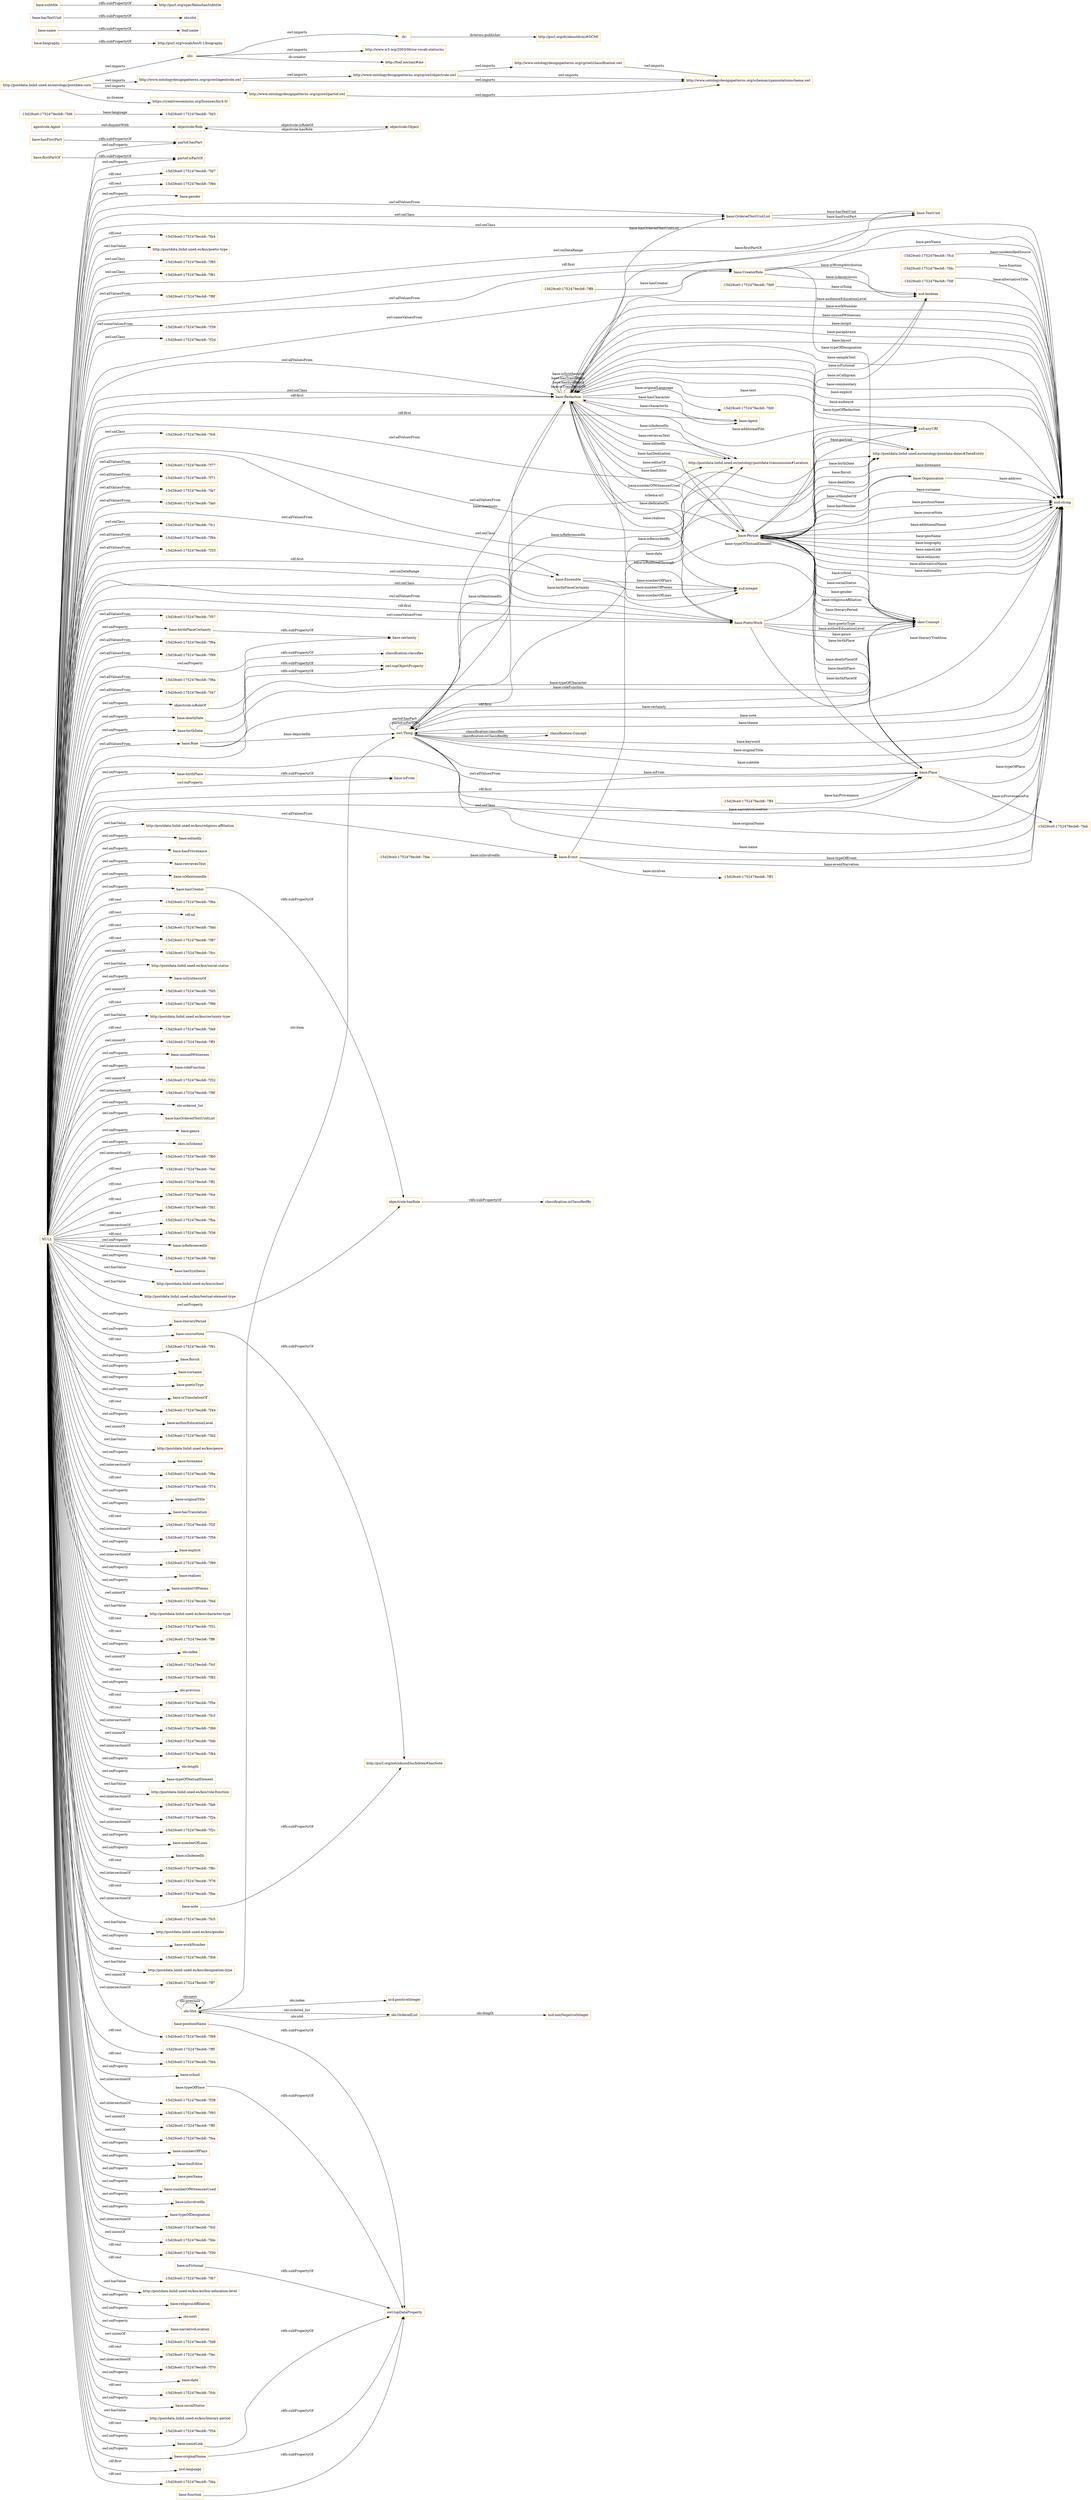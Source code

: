 digraph ar2dtool_diagram { 
rankdir=LR;
size="1501"
node [shape = rectangle, color="orange"]; "-15d29ce0:1752479ecb8:-7f85" "-15d29ce0:1752479ecb8:-7f61" "base:Role" "-15d29ce0:1752479ecb8:-7f8f" "-15d29ce0:1752479ecb8:-7ff4" "base:OrderedTextUnitList" "-15d29ce0:1752479ecb8:-7f39" "-15d29ce0:1752479ecb8:-7f2d" "-15d29ce0:1752479ecb8:-7fcd" "agentrole:Agent" "-15d29ce0:1752479ecb8:-7feb" "base:Agent" "base:CreatorRole" "base:Person" "base:Organisation" "-15d29ce0:1752479ecb8:-7fdc" "-15d29ce0:1752479ecb8:-7ff1" "base:Redaction" "-15d29ce0:1752479ecb8:-7fc6" "-15d29ce0:1752479ecb8:-7fd9" "base:Ensemble" "-15d29ce0:1752479ecb8:-7ff8" "-15d29ce0:1752479ecb8:-7f77" "-15d29ce0:1752479ecb8:-7f71" "-15d29ce0:1752479ecb8:-7fa7" "-15d29ce0:1752479ecb8:-7fa0" "base:TextUnit" "-15d29ce0:1752479ecb8:-7fc1" "-15d29ce0:1752479ecb8:-7f94" "-15d29ce0:1752479ecb8:-7f33" "-15d29ce0:1752479ecb8:-7fee" "skos:Concept" "http://postdata.linhd.uned.es/ontology/postdata-dates#DateEntity" "base:Place" "-15d29ce0:1752479ecb8:-7f57" "base:Event" "-15d29ce0:1752479ecb8:-7f6a" "-15d29ce0:1752479ecb8:-7f99" "http://postdata.linhd.uned.es/ontology/postdata-transmission#Location" "-15d29ce0:1752479ecb8:-7f8a" "-15d29ce0:1752479ecb8:-7f47" "-15d29ce0:1752479ecb8:-7fd6" "-15d29ce0:1752479ecb8:-7fdf" "base:PoeticWork" "owl:Thing" "objectrole:Role" "objectrole:Object" "olo:Slot" "olo:OrderedList" "classification:Concept" ; /*classes style*/
	"base:deathDate" -> "owl:topObjectProperty" [ label = "rdfs:subPropertyOf" ];
	"http://www.ontologydesignpatterns.org/cp/owl/objectrole.owl" -> "http://www.ontologydesignpatterns.org/cp/owl/classification.owl" [ label = "owl:imports" ];
	"http://www.ontologydesignpatterns.org/cp/owl/objectrole.owl" -> "http://www.ontologydesignpatterns.org/schemas/cpannotationschema.owl" [ label = "owl:imports" ];
	"http://www.ontologydesignpatterns.org/cp/owl/classification.owl" -> "http://www.ontologydesignpatterns.org/schemas/cpannotationschema.owl" [ label = "owl:imports" ];
	"base:firstPartOf" -> "partof:isPartOf" [ label = "rdfs:subPropertyOf" ];
	"agentrole:Agent" -> "objectrole:Role" [ label = "owl:disjointWith" ];
	"dc:" -> "http://purl.org/dc/aboutdcmi#DCMI" [ label = "dcterms:publisher" ];
	"olo:" -> "http://www.w3.org/2003/06/sw-vocab-status/ns" [ label = "owl:imports" ];
	"olo:" -> "dc:" [ label = "owl:imports" ];
	"olo:" -> "http://foaf.me/zazi#me" [ label = "dc:creator" ];
	"base:birthPlaceCertainty" -> "base:certainty" [ label = "rdfs:subPropertyOf" ];
	"base:biography" -> "http://purl.org/vocab/bio/0.1/biography" [ label = "rdfs:subPropertyOf" ];
	"objectrole:isRoleOf" -> "classification:classifies" [ label = "rdfs:subPropertyOf" ];
	"base:nameLink" -> "owl:topDataProperty" [ label = "rdfs:subPropertyOf" ];
	"base:sourceNote" -> "http://purl.org/net/nknouf/ns/bibtex#hasNote" [ label = "rdfs:subPropertyOf" ];
	"base:name" -> "foaf:name" [ label = "rdfs:subPropertyOf" ];
	"base:hasTextUnit" -> "olo:slot" [ label = "rdfs:subPropertyOf" ];
	"NULL" -> "base:birthPlace" [ label = "owl:onProperty" ];
	"NULL" -> "http://postdata.linhd.uned.es/kos/religious-affiliation" [ label = "owl:hasValue" ];
	"NULL" -> "-15d29ce0:1752479ecb8:-7f6a" [ label = "owl:allValuesFrom" ];
	"NULL" -> "base:PoeticWork" [ label = "owl:allValuesFrom" ];
	"NULL" -> "base:CreatorRole" [ label = "owl:someValuesFrom" ];
	"NULL" -> "base:editedIn" [ label = "owl:onProperty" ];
	"NULL" -> "base:Place" [ label = "rdf:first" ];
	"NULL" -> "base:hasProvenance" [ label = "owl:onProperty" ];
	"NULL" -> "base:retrievesText" [ label = "owl:onProperty" ];
	"NULL" -> "-15d29ce0:1752479ecb8:-7f33" [ label = "owl:allValuesFrom" ];
	"NULL" -> "-15d29ce0:1752479ecb8:-7f8f" [ label = "owl:allValuesFrom" ];
	"NULL" -> "base:PoeticWork" [ label = "rdf:first" ];
	"NULL" -> "base:isMentionedIn" [ label = "owl:onProperty" ];
	"NULL" -> "base:birthDate" [ label = "owl:onProperty" ];
	"NULL" -> "-15d29ce0:1752479ecb8:-7f6e" [ label = "rdf:rest" ];
	"NULL" -> "rdf:nil" [ label = "rdf:rest" ];
	"NULL" -> "-15d29ce0:1752479ecb8:-7fdd" [ label = "rdf:rest" ];
	"NULL" -> "-15d29ce0:1752479ecb8:-7f87" [ label = "rdf:rest" ];
	"NULL" -> "-15d29ce0:1752479ecb8:-7fcc" [ label = "owl:unionOf" ];
	"NULL" -> "http://postdata.linhd.uned.es/kos/social-status" [ label = "owl:hasValue" ];
	"NULL" -> "base:isSynthesisOf" [ label = "owl:onProperty" ];
	"NULL" -> "base:birthPlaceCertainty" [ label = "owl:onProperty" ];
	"NULL" -> "-15d29ce0:1752479ecb8:-7fd5" [ label = "owl:unionOf" ];
	"NULL" -> "-15d29ce0:1752479ecb8:-7f96" [ label = "rdf:rest" ];
	"NULL" -> "http://postdata.linhd.uned.es/kos/certainty-type" [ label = "owl:hasValue" ];
	"NULL" -> "-15d29ce0:1752479ecb8:-7fe9" [ label = "rdf:rest" ];
	"NULL" -> "-15d29ce0:1752479ecb8:-7ff3" [ label = "owl:unionOf" ];
	"NULL" -> "base:unusedWitnesses" [ label = "owl:onProperty" ];
	"NULL" -> "objectrole:isRoleOf" [ label = "owl:onProperty" ];
	"NULL" -> "base:roleFunction" [ label = "owl:onProperty" ];
	"NULL" -> "-15d29ce0:1752479ecb8:-7f32" [ label = "owl:unionOf" ];
	"NULL" -> "partof:isPartOf" [ label = "owl:onProperty" ];
	"NULL" -> "-15d29ce0:1752479ecb8:-7f9f" [ label = "owl:intersectionOf" ];
	"NULL" -> "olo:ordered_list" [ label = "owl:onProperty" ];
	"NULL" -> "base:hasOrderedTextUnitList" [ label = "owl:onProperty" ];
	"NULL" -> "-15d29ce0:1752479ecb8:-7fc6" [ label = "owl:onClass" ];
	"NULL" -> "base:Role" [ label = "owl:allValuesFrom" ];
	"NULL" -> "base:genre" [ label = "owl:onProperty" ];
	"NULL" -> "base:OrderedTextUnitList" [ label = "owl:allValuesFrom" ];
	"NULL" -> "skos:inScheme" [ label = "owl:onProperty" ];
	"NULL" -> "-15d29ce0:1752479ecb8:-7f60" [ label = "owl:intersectionOf" ];
	"NULL" -> "base:CreatorRole" [ label = "owl:allValuesFrom" ];
	"NULL" -> "http://postdata.linhd.uned.es/ontology/postdata-dates#DateEntity" [ label = "owl:onClass" ];
	"NULL" -> "-15d29ce0:1752479ecb8:-7fef" [ label = "rdf:rest" ];
	"NULL" -> "-15d29ce0:1752479ecb8:-7ff2" [ label = "rdf:rest" ];
	"NULL" -> "-15d29ce0:1752479ecb8:-7fa7" [ label = "owl:allValuesFrom" ];
	"NULL" -> "-15d29ce0:1752479ecb8:-7fce" [ label = "rdf:rest" ];
	"NULL" -> "base:Ensemble" [ label = "owl:allValuesFrom" ];
	"NULL" -> "-15d29ce0:1752479ecb8:-7fd1" [ label = "rdf:rest" ];
	"NULL" -> "-15d29ce0:1752479ecb8:-7fba" [ label = "owl:intersectionOf" ];
	"NULL" -> "-15d29ce0:1752479ecb8:-7f36" [ label = "rdf:rest" ];
	"NULL" -> "base:isReferencedIn" [ label = "owl:onProperty" ];
	"NULL" -> "-15d29ce0:1752479ecb8:-7f46" [ label = "owl:intersectionOf" ];
	"NULL" -> "base:hasSynthesis" [ label = "owl:onProperty" ];
	"NULL" -> "base:Agent" [ label = "rdf:first" ];
	"NULL" -> "http://postdata.linhd.uned.es/kos/school" [ label = "owl:hasValue" ];
	"NULL" -> "skos:Concept" [ label = "rdf:first" ];
	"NULL" -> "http://postdata.linhd.uned.es/kos/textual-element-type" [ label = "owl:hasValue" ];
	"NULL" -> "base:literaryPeriod" [ label = "owl:onProperty" ];
	"NULL" -> "-15d29ce0:1752479ecb8:-7f91" [ label = "rdf:rest" ];
	"NULL" -> "base:floruit" [ label = "owl:onProperty" ];
	"NULL" -> "-15d29ce0:1752479ecb8:-7f71" [ label = "owl:allValuesFrom" ];
	"NULL" -> "xsd:string" [ label = "owl:onDataRange" ];
	"NULL" -> "base:surname" [ label = "owl:onProperty" ];
	"NULL" -> "base:poeticType" [ label = "owl:onProperty" ];
	"NULL" -> "base:isTranslationOf" [ label = "owl:onProperty" ];
	"NULL" -> "-15d29ce0:1752479ecb8:-7f44" [ label = "rdf:rest" ];
	"NULL" -> "base:authorEducationLevel" [ label = "owl:onProperty" ];
	"NULL" -> "-15d29ce0:1752479ecb8:-7fd2" [ label = "owl:unionOf" ];
	"NULL" -> "-15d29ce0:1752479ecb8:-7fc1" [ label = "owl:onClass" ];
	"NULL" -> "http://postdata.linhd.uned.es/kos/genre" [ label = "owl:hasValue" ];
	"NULL" -> "base:forename" [ label = "owl:onProperty" ];
	"NULL" -> "-15d29ce0:1752479ecb8:-7f8e" [ label = "owl:intersectionOf" ];
	"NULL" -> "-15d29ce0:1752479ecb8:-7f74" [ label = "rdf:rest" ];
	"NULL" -> "base:originalTitle" [ label = "owl:onProperty" ];
	"NULL" -> "base:hasTranslation" [ label = "owl:onProperty" ];
	"NULL" -> "-15d29ce0:1752479ecb8:-7f2f" [ label = "rdf:rest" ];
	"NULL" -> "-15d29ce0:1752479ecb8:-7f56" [ label = "owl:intersectionOf" ];
	"NULL" -> "base:Redaction" [ label = "owl:allValuesFrom" ];
	"NULL" -> "-15d29ce0:1752479ecb8:-7f94" [ label = "owl:allValuesFrom" ];
	"NULL" -> "base:explicit" [ label = "owl:onProperty" ];
	"NULL" -> "-15d29ce0:1752479ecb8:-7f89" [ label = "owl:intersectionOf" ];
	"NULL" -> "base:realises" [ label = "owl:onProperty" ];
	"NULL" -> "base:numberOfPoems" [ label = "owl:onProperty" ];
	"NULL" -> "base:PoeticWork" [ label = "owl:someValuesFrom" ];
	"NULL" -> "-15d29ce0:1752479ecb8:-7fed" [ label = "owl:unionOf" ];
	"NULL" -> "http://postdata.linhd.uned.es/kos/character-type" [ label = "owl:hasValue" ];
	"NULL" -> "-15d29ce0:1752479ecb8:-7f31" [ label = "rdf:rest" ];
	"NULL" -> "-15d29ce0:1752479ecb8:-7ff6" [ label = "rdf:rest" ];
	"NULL" -> "olo:index" [ label = "owl:onProperty" ];
	"NULL" -> "-15d29ce0:1752479ecb8:-7fcf" [ label = "owl:unionOf" ];
	"NULL" -> "-15d29ce0:1752479ecb8:-7f82" [ label = "rdf:rest" ];
	"NULL" -> "olo:previous" [ label = "owl:onProperty" ];
	"NULL" -> "-15d29ce0:1752479ecb8:-7f5e" [ label = "rdf:rest" ];
	"NULL" -> "-15d29ce0:1752479ecb8:-7fc3" [ label = "rdf:rest" ];
	"NULL" -> "-15d29ce0:1752479ecb8:-7f69" [ label = "owl:intersectionOf" ];
	"NULL" -> "-15d29ce0:1752479ecb8:-7fdb" [ label = "owl:unionOf" ];
	"NULL" -> "-15d29ce0:1752479ecb8:-7f84" [ label = "owl:intersectionOf" ];
	"NULL" -> "-15d29ce0:1752479ecb8:-7f2d" [ label = "owl:onClass" ];
	"NULL" -> "base:PoeticWork" [ label = "owl:onClass" ];
	"NULL" -> "-15d29ce0:1752479ecb8:-7f57" [ label = "owl:allValuesFrom" ];
	"NULL" -> "xsd:string" [ label = "rdf:first" ];
	"NULL" -> "olo:length" [ label = "owl:onProperty" ];
	"NULL" -> "base:typeOfTextualElement" [ label = "owl:onProperty" ];
	"NULL" -> "http://postdata.linhd.uned.es/kos/role-function" [ label = "owl:hasValue" ];
	"NULL" -> "-15d29ce0:1752479ecb8:-7f77" [ label = "owl:allValuesFrom" ];
	"NULL" -> "-15d29ce0:1752479ecb8:-7f85" [ label = "owl:onClass" ];
	"NULL" -> "-15d29ce0:1752479ecb8:-7fa6" [ label = "owl:intersectionOf" ];
	"NULL" -> "-15d29ce0:1752479ecb8:-7f2a" [ label = "rdf:rest" ];
	"NULL" -> "-15d29ce0:1752479ecb8:-7f2c" [ label = "owl:intersectionOf" ];
	"NULL" -> "base:numberOfLines" [ label = "owl:onProperty" ];
	"NULL" -> "base:isIndexedIn" [ label = "owl:onProperty" ];
	"NULL" -> "-15d29ce0:1752479ecb8:-7f8c" [ label = "rdf:rest" ];
	"NULL" -> "-15d29ce0:1752479ecb8:-7f76" [ label = "owl:intersectionOf" ];
	"NULL" -> "-15d29ce0:1752479ecb8:-7fbe" [ label = "rdf:rest" ];
	"NULL" -> "-15d29ce0:1752479ecb8:-7fc5" [ label = "owl:intersectionOf" ];
	"NULL" -> "-15d29ce0:1752479ecb8:-7f61" [ label = "owl:onClass" ];
	"NULL" -> "-15d29ce0:1752479ecb8:-7f8a" [ label = "owl:allValuesFrom" ];
	"NULL" -> "http://postdata.linhd.uned.es/kos/gender" [ label = "owl:hasValue" ];
	"NULL" -> "base:workNumber" [ label = "owl:onProperty" ];
	"NULL" -> "-15d29ce0:1752479ecb8:-7fb8" [ label = "rdf:rest" ];
	"NULL" -> "base:hasCreator" [ label = "owl:onProperty" ];
	"NULL" -> "http://postdata.linhd.uned.es/kos/designation-type" [ label = "owl:hasValue" ];
	"NULL" -> "-15d29ce0:1752479ecb8:-7ff7" [ label = "owl:unionOf" ];
	"NULL" -> "-15d29ce0:1752479ecb8:-7f98" [ label = "owl:intersectionOf" ];
	"NULL" -> "base:deathDate" [ label = "owl:onProperty" ];
	"NULL" -> "base:isFrom" [ label = "owl:onProperty" ];
	"NULL" -> "-15d29ce0:1752479ecb8:-7ff5" [ label = "rdf:rest" ];
	"NULL" -> "-15d29ce0:1752479ecb8:-7fd4" [ label = "rdf:rest" ];
	"NULL" -> "base:Redaction" [ label = "owl:onClass" ];
	"NULL" -> "base:school" [ label = "owl:onProperty" ];
	"NULL" -> "xsd:integer" [ label = "owl:onDataRange" ];
	"NULL" -> "-15d29ce0:1752479ecb8:-7f38" [ label = "owl:intersectionOf" ];
	"NULL" -> "-15d29ce0:1752479ecb8:-7f47" [ label = "owl:allValuesFrom" ];
	"NULL" -> "-15d29ce0:1752479ecb8:-7f93" [ label = "owl:intersectionOf" ];
	"NULL" -> "-15d29ce0:1752479ecb8:-7ff0" [ label = "owl:unionOf" ];
	"NULL" -> "-15d29ce0:1752479ecb8:-7f99" [ label = "owl:allValuesFrom" ];
	"NULL" -> "objectrole:hasRole" [ label = "owl:onProperty" ];
	"NULL" -> "partof:hasPart" [ label = "owl:onProperty" ];
	"NULL" -> "base:Place" [ label = "owl:onClass" ];
	"NULL" -> "-15d29ce0:1752479ecb8:-7fea" [ label = "owl:unionOf" ];
	"NULL" -> "base:numberOfPlays" [ label = "owl:onProperty" ];
	"NULL" -> "base:hasEditor" [ label = "owl:onProperty" ];
	"NULL" -> "base:penName" [ label = "owl:onProperty" ];
	"NULL" -> "base:nameLink" [ label = "owl:onProperty" ];
	"NULL" -> "base:Ensemble" [ label = "rdf:first" ];
	"NULL" -> "-15d29ce0:1752479ecb8:-7fa0" [ label = "owl:allValuesFrom" ];
	"NULL" -> "base:numberOfWitnessesUsed" [ label = "owl:onProperty" ];
	"NULL" -> "base:isInvolvedIn" [ label = "owl:onProperty" ];
	"NULL" -> "base:typeOfDesignation" [ label = "owl:onProperty" ];
	"NULL" -> "http://postdata.linhd.uned.es/ontology/postdata-transmission#Location" [ label = "owl:allValuesFrom" ];
	"NULL" -> "base:Redaction" [ label = "rdf:first" ];
	"NULL" -> "-15d29ce0:1752479ecb8:-7fc0" [ label = "owl:intersectionOf" ];
	"NULL" -> "-15d29ce0:1752479ecb8:-7fde" [ label = "owl:unionOf" ];
	"NULL" -> "-15d29ce0:1752479ecb8:-7f30" [ label = "rdf:rest" ];
	"NULL" -> "-15d29ce0:1752479ecb8:-7f67" [ label = "rdf:rest" ];
	"NULL" -> "http://postdata.linhd.uned.es/kos/author-education-level" [ label = "owl:hasValue" ];
	"NULL" -> "base:originalName" [ label = "owl:onProperty" ];
	"NULL" -> "base:religiousAffiliation" [ label = "owl:onProperty" ];
	"NULL" -> "olo:next" [ label = "owl:onProperty" ];
	"NULL" -> "base:sourceNote" [ label = "owl:onProperty" ];
	"NULL" -> "base:narrativeLocation" [ label = "owl:onProperty" ];
	"NULL" -> "-15d29ce0:1752479ecb8:-7fd8" [ label = "owl:unionOf" ];
	"NULL" -> "-15d29ce0:1752479ecb8:-7fec" [ label = "rdf:rest" ];
	"NULL" -> "-15d29ce0:1752479ecb8:-7f70" [ label = "owl:intersectionOf" ];
	"NULL" -> "base:certainty" [ label = "owl:onProperty" ];
	"NULL" -> "base:date" [ label = "owl:onProperty" ];
	"NULL" -> "-15d29ce0:1752479ecb8:-7fcb" [ label = "rdf:rest" ];
	"NULL" -> "base:TextUnit" [ label = "owl:onClass" ];
	"NULL" -> "base:Place" [ label = "owl:allValuesFrom" ];
	"NULL" -> "base:socialStatus" [ label = "owl:onProperty" ];
	"NULL" -> "http://postdata.linhd.uned.es/kos/literary-period" [ label = "owl:hasValue" ];
	"NULL" -> "http://postdata.linhd.uned.es/ontology/postdata-dates#DateEntity" [ label = "owl:allValuesFrom" ];
	"NULL" -> "-15d29ce0:1752479ecb8:-7f54" [ label = "rdf:rest" ];
	"NULL" -> "xsd:language" [ label = "rdf:first" ];
	"NULL" -> "-15d29ce0:1752479ecb8:-7fda" [ label = "rdf:rest" ];
	"NULL" -> "-15d29ce0:1752479ecb8:-7fd7" [ label = "rdf:rest" ];
	"NULL" -> "-15d29ce0:1752479ecb8:-7f9d" [ label = "rdf:rest" ];
	"NULL" -> "base:gender" [ label = "owl:onProperty" ];
	"NULL" -> "-15d29ce0:1752479ecb8:-7fa4" [ label = "rdf:rest" ];
	"NULL" -> "http://postdata.linhd.uned.es/kos/poetic-type" [ label = "owl:hasValue" ];
	"NULL" -> "base:OrderedTextUnitList" [ label = "owl:onClass" ];
	"NULL" -> "base:Event" [ label = "owl:allValuesFrom" ];
	"NULL" -> "-15d29ce0:1752479ecb8:-7f39" [ label = "owl:someValuesFrom" ];
	"base:hasFirstPart" -> "partof:hasPart" [ label = "rdfs:subPropertyOf" ];
	"base:hasCreator" -> "objectrole:hasRole" [ label = "rdfs:subPropertyOf" ];
	"base:birthPlace" -> "base:isFrom" [ label = "rdfs:subPropertyOf" ];
	"http://www.ontologydesignpatterns.org/cp/owl/agentrole.owl" -> "http://www.ontologydesignpatterns.org/cp/owl/objectrole.owl" [ label = "owl:imports" ];
	"http://www.ontologydesignpatterns.org/cp/owl/agentrole.owl" -> "http://www.ontologydesignpatterns.org/schemas/cpannotationschema.owl" [ label = "owl:imports" ];
	"base:isFictional" -> "owl:topDataProperty" [ label = "rdfs:subPropertyOf" ];
	"base:subtitle" -> "http://purl.org/spar/fabio/hasSubtitle" [ label = "rdfs:subPropertyOf" ];
	"base:function" -> "owl:topDataProperty" [ label = "rdfs:subPropertyOf" ];
	"base:originalName" -> "owl:topDataProperty" [ label = "rdfs:subPropertyOf" ];
	"http://www.ontologydesignpatterns.org/cp/owl/partof.owl" -> "http://www.ontologydesignpatterns.org/schemas/cpannotationschema.owl" [ label = "owl:imports" ];
	"http://postdata.linhd.uned.es/ontology/postdata-core" -> "https://creativecommons.org/licenses/by/4.0/" [ label = "ns:license" ];
	"http://postdata.linhd.uned.es/ontology/postdata-core" -> "http://www.ontologydesignpatterns.org/cp/owl/partof.owl" [ label = "owl:imports" ];
	"http://postdata.linhd.uned.es/ontology/postdata-core" -> "http://www.ontologydesignpatterns.org/cp/owl/agentrole.owl" [ label = "owl:imports" ];
	"http://postdata.linhd.uned.es/ontology/postdata-core" -> "olo:" [ label = "owl:imports" ];
	"base:note" -> "http://purl.org/net/nknouf/ns/bibtex#hasNote" [ label = "rdfs:subPropertyOf" ];
	"base:birthDate" -> "owl:topObjectProperty" [ label = "rdfs:subPropertyOf" ];
	"base:positionName" -> "owl:topDataProperty" [ label = "rdfs:subPropertyOf" ];
	"objectrole:hasRole" -> "classification:isClassifiedBy" [ label = "rdfs:subPropertyOf" ];
	"base:typeOfPlace" -> "owl:topDataProperty" [ label = "rdfs:subPropertyOf" ];
	"base:Redaction" -> "owl:Thing" [ label = "base:mentions" ];
	"base:Person" -> "xsd:boolean" [ label = "base:isFictional" ];
	"owl:Thing" -> "xsd:string" [ label = "base:narrativeLocation" ];
	"base:CreatorRole" -> "xsd:string" [ label = "base:penName" ];
	"base:Person" -> "base:Place" [ label = "base:deathPlace" ];
	"base:Ensemble" -> "xsd:integer" [ label = "base:numberOfLines" ];
	"base:Redaction" -> "xsd:string" [ label = "base:audienceEducationLevel" ];
	"base:Event" -> "xsd:string" [ label = "base:eventNarration" ];
	"base:Redaction" -> "xsd:string" [ label = "base:workNumber" ];
	"owl:Thing" -> "xsd:string" [ label = "base:originalName" ];
	"base:OrderedTextUnitList" -> "base:TextUnit" [ label = "base:hasTextUnit" ];
	"base:Redaction" -> "base:Person" [ label = "base:hasEditor" ];
	"olo:Slot" -> "olo:Slot" [ label = "olo:previous" ];
	"base:Redaction" -> "xsd:string" [ label = "base:unusedWitnesses" ];
	"base:Place" -> "base:Person" [ label = "base:deathPlaceOf" ];
	"base:Person" -> "http://postdata.linhd.uned.es/ontology/postdata-dates#DateEntity" [ label = "base:floruit" ];
	"base:Person" -> "xsd:string" [ label = "base:surname" ];
	"base:Person" -> "xsd:string" [ label = "base:positionName" ];
	"classification:Concept" -> "owl:Thing" [ label = "classification:classifies" ];
	"-15d29ce0:1752479ecb8:-7ff8" -> "base:CreatorRole" [ label = "base:hasCreator" ];
	"base:Redaction" -> "xsd:string" [ label = "base:paraphrasis" ];
	"base:Person" -> "base:Redaction" [ label = "base:hasDedication" ];
	"base:Event" -> "xsd:string" [ label = "base:typeOfEvent" ];
	"base:Person" -> "http://postdata.linhd.uned.es/ontology/postdata-dates#DateEntity" [ label = "base:deathDate" ];
	"base:Person" -> "base:Place" [ label = "base:birthPlace" ];
	"base:Event" -> "http://postdata.linhd.uned.es/ontology/postdata-transmission#Location" [ label = "base:isRecordedBy" ];
	"base:CreatorRole" -> "xsd:boolean" [ label = "base:isAnonymous" ];
	"base:Redaction" -> "base:Agent" [ label = "base:hasCharacter" ];
	"base:Redaction" -> "xsd:anyURI" [ label = "base:text" ];
	"base:Redaction" -> "xsd:anyURI" [ label = "base:additionalFile" ];
	"base:Person" -> "base:Organisation" [ label = "base:isMemberOf" ];
	"base:Redaction" -> "xsd:string" [ label = "base:layout" ];
	"base:PoeticWork" -> "xsd:boolean" [ label = "base:isCalligram" ];
	"olo:Slot" -> "olo:OrderedList" [ label = "olo:ordered_list" ];
	"base:Redaction" -> "http://postdata.linhd.uned.es/ontology/postdata-transmission#Location" [ label = "base:editedIn" ];
	"base:Redaction" -> "skos:Concept" [ label = "base:typeOfTextualElement" ];
	"olo:OrderedList" -> "xsd:nonNegativeInteger" [ label = "olo:length" ];
	"-15d29ce0:1752479ecb8:-7fee" -> "base:Event" [ label = "base:isInvolvedIn" ];
	"base:PoeticWork" -> "base:Redaction" [ label = "base:isRealisedThrough" ];
	"base:Redaction" -> "base:PoeticWork" [ label = "base:realises" ];
	"base:Person" -> "skos:Concept" [ label = "base:religiousAffiliation" ];
	"base:Person" -> "xsd:string" [ label = "base:sourceNote" ];
	"base:Redaction" -> "xsd:string" [ label = "base:sampleText" ];
	"base:Redaction" -> "xsd:string" [ label = "base:incipit" ];
	"base:Person" -> "http://postdata.linhd.uned.es/ontology/postdata-dates#DateEntity" [ label = "base:birthDate" ];
	"base:Person" -> "owl:Thing" [ label = "base:birthPlaceCertainty" ];
	"base:Person" -> "skos:Concept" [ label = "base:literaryPeriod" ];
	"base:Person" -> "xsd:string" [ label = "base:additionalName" ];
	"base:Person" -> "xsd:string" [ label = "base:genName" ];
	"base:Person" -> "base:Redaction" [ label = "base:editorOf" ];
	"base:CreatorRole" -> "skos:Concept" [ label = "base:typeOfDesignation" ];
	"base:Person" -> "xsd:string" [ label = "base:biography" ];
	"base:Redaction" -> "base:Redaction" [ label = "base:isTranslationOf" ];
	"owl:Thing" -> "skos:Concept" [ label = "base:certainty" ];
	"base:Redaction" -> "base:Redaction" [ label = "base:hasSynthesis" ];
	"olo:OrderedList" -> "olo:Slot" [ label = "olo:slot" ];
	"base:Person" -> "skos:Concept" [ label = "base:school" ];
	"olo:Slot" -> "olo:Slot" [ label = "olo:next" ];
	"owl:Thing" -> "xsd:anyURI" [ label = "schema:url" ];
	"owl:Thing" -> "http://postdata.linhd.uned.es/ontology/postdata-transmission#Location" [ label = "base:isReferencedIn" ];
	"base:PoeticWork" -> "xsd:string" [ label = "base:literaryTradition" ];
	"owl:Thing" -> "xsd:string" [ label = "base:note" ];
	"-15d29ce0:1752479ecb8:-7fcd" -> "xsd:string" [ label = "base:unidentifiedSource" ];
	"owl:Thing" -> "xsd:string" [ label = "base:theme" ];
	"base:Event" -> "-15d29ce0:1752479ecb8:-7ff1" [ label = "base:involves" ];
	"base:Role" -> "skos:Concept" [ label = "base:roleFunction" ];
	"base:PoeticWork" -> "skos:Concept" [ label = "base:poeticType" ];
	"olo:Slot" -> "owl:Thing" [ label = "olo:item" ];
	"base:Place" -> "xsd:string" [ label = "base:typeOfPlace" ];
	"-15d29ce0:1752479ecb8:-7fd9" -> "xsd:boolean" [ label = "base:isSong" ];
	"base:Person" -> "xsd:string" [ label = "base:nameLink" ];
	"base:Ensemble" -> "xsd:integer" [ label = "base:numberOfPlays" ];
	"base:Place" -> "base:Person" [ label = "base:birthPlaceOf" ];
	"base:Redaction" -> "http://postdata.linhd.uned.es/ontology/postdata-transmission#Location" [ label = "base:isIndexedIn" ];
	"base:Person" -> "xsd:string" [ label = "base:ethnicity" ];
	"owl:Thing" -> "xsd:string" [ label = "base:keyword" ];
	"base:Redaction" -> "xsd:string" [ label = "base:commentary" ];
	"base:Redaction" -> "base:OrderedTextUnitList" [ label = "base:hasOrderedTextUnitList" ];
	"owl:Thing" -> "xsd:string" [ label = "base:originalTitle" ];
	"base:Person" -> "skos:Concept" [ label = "base:socialStatus" ];
	"owl:Thing" -> "classification:Concept" [ label = "classification:isClassifiedBy" ];
	"owl:Thing" -> "owl:Thing" [ label = "partof:isPartOf" ];
	"olo:Slot" -> "xsd:positiveInteger" [ label = "olo:index" ];
	"-15d29ce0:1752479ecb8:-7fdc" -> "xsd:string" [ label = "base:function" ];
	"base:PoeticWork" -> "skos:Concept" [ label = "base:authorEducationLevel" ];
	"owl:Thing" -> "base:Place" [ label = "base:isFrom" ];
	"base:Redaction" -> "base:Redaction" [ label = "base:hasTranslation" ];
	"base:CreatorRole" -> "xsd:boolean" [ label = "base:isWrongAttribution" ];
	"owl:Thing" -> "http://postdata.linhd.uned.es/ontology/postdata-dates#DateEntity" [ label = "base:date" ];
	"base:TextUnit" -> "base:Redaction" [ label = "base:firstPartOf" ];
	"base:Person" -> "xsd:string" [ label = "base:alternativeName" ];
	"objectrole:Object" -> "objectrole:Role" [ label = "objectrole:hasRole" ];
	"-15d29ce0:1752479ecb8:-7ff4" -> "base:Place" [ label = "base:hasProvenance" ];
	"base:Person" -> "xsd:string" [ label = "base:nationality" ];
	"owl:Thing" -> "base:Redaction" [ label = "base:isMentionedIn" ];
	"base:OrderedTextUnitList" -> "base:TextUnit" [ label = "base:hasFirstPart" ];
	"base:Person" -> "xsd:anyURI" [ label = "base:portrait" ];
	"-15d29ce0:1752479ecb8:-7fdf" -> "xsd:string" [ label = "base:alternativeTitle" ];
	"base:Organisation" -> "xsd:string" [ label = "base:address" ];
	"base:Role" -> "skos:Concept" [ label = "base:typeOfCharacter" ];
	"base:Organisation" -> "base:Person" [ label = "base:hasMember" ];
	"base:Place" -> "-15d29ce0:1752479ecb8:-7feb" [ label = "base:isProvenanceFor" ];
	"base:Redaction" -> "xsd:string" [ label = "base:explicit" ];
	"owl:Thing" -> "xsd:string" [ label = "base:subtitle" ];
	"base:Redaction" -> "http://postdata.linhd.uned.es/ontology/postdata-transmission#Location" [ label = "base:retrievesText" ];
	"base:Person" -> "skos:Concept" [ label = "base:gender" ];
	"base:PoeticWork" -> "skos:Concept" [ label = "base:genre" ];
	"owl:Thing" -> "xsd:string" [ label = "base:name" ];
	"base:Redaction" -> "base:Person" [ label = "base:dedicatedTo" ];
	"base:Person" -> "xsd:string" [ label = "base:forename" ];
	"base:Redaction" -> "xsd:string" [ label = "base:audience" ];
	"base:Ensemble" -> "xsd:integer" [ label = "base:numberOfPoems" ];
	"base:Redaction" -> "xsd:string" [ label = "base:typeOfRedaction" ];
	"base:Redaction" -> "xsd:integer" [ label = "base:numberOfWitnessesUsed" ];
	"base:Redaction" -> "-15d29ce0:1752479ecb8:-7fd0" [ label = "base:originalLanguage" ];
	"owl:Thing" -> "owl:Thing" [ label = "partof:hasPart" ];
	"base:Role" -> "owl:Thing" [ label = "base:depictedIn" ];
	"base:Agent" -> "base:Redaction" [ label = "base:characterIn" ];
	"-15d29ce0:1752479ecb8:-7fd6" -> "-15d29ce0:1752479ecb8:-7fd3" [ label = "base:language" ];
	"objectrole:Role" -> "objectrole:Object" [ label = "objectrole:isRoleOf" ];
	"base:Redaction" -> "base:Redaction" [ label = "base:isSynthesisOf" ];

}

